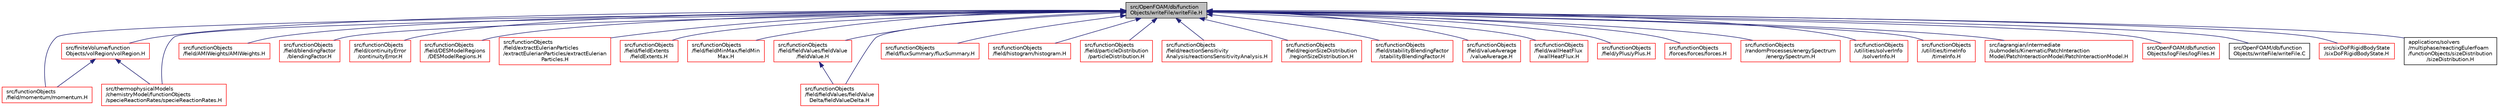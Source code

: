 digraph "src/OpenFOAM/db/functionObjects/writeFile/writeFile.H"
{
  bgcolor="transparent";
  edge [fontname="Helvetica",fontsize="10",labelfontname="Helvetica",labelfontsize="10"];
  node [fontname="Helvetica",fontsize="10",shape=record];
  Node1 [label="src/OpenFOAM/db/function\lObjects/writeFile/writeFile.H",height=0.2,width=0.4,color="black", fillcolor="grey75", style="filled" fontcolor="black"];
  Node1 -> Node2 [dir="back",color="midnightblue",fontsize="10",style="solid",fontname="Helvetica"];
  Node2 [label="src/finiteVolume/function\lObjects/volRegion/volRegion.H",height=0.2,width=0.4,color="red",URL="$volRegion_8H.html"];
  Node2 -> Node3 [dir="back",color="midnightblue",fontsize="10",style="solid",fontname="Helvetica"];
  Node3 [label="src/functionObjects\l/field/momentum/momentum.H",height=0.2,width=0.4,color="red",URL="$momentum_8H.html"];
  Node2 -> Node4 [dir="back",color="midnightblue",fontsize="10",style="solid",fontname="Helvetica"];
  Node4 [label="src/thermophysicalModels\l/chemistryModel/functionObjects\l/specieReactionRates/specieReactionRates.H",height=0.2,width=0.4,color="red",URL="$specieReactionRates_8H.html"];
  Node1 -> Node5 [dir="back",color="midnightblue",fontsize="10",style="solid",fontname="Helvetica"];
  Node5 [label="src/functionObjects\l/field/AMIWeights/AMIWeights.H",height=0.2,width=0.4,color="red",URL="$AMIWeights_8H.html"];
  Node1 -> Node6 [dir="back",color="midnightblue",fontsize="10",style="solid",fontname="Helvetica"];
  Node6 [label="src/functionObjects\l/field/blendingFactor\l/blendingFactor.H",height=0.2,width=0.4,color="red",URL="$blendingFactor_8H.html"];
  Node1 -> Node7 [dir="back",color="midnightblue",fontsize="10",style="solid",fontname="Helvetica"];
  Node7 [label="src/functionObjects\l/field/continuityError\l/continuityError.H",height=0.2,width=0.4,color="red",URL="$continuityError_8H.html"];
  Node1 -> Node8 [dir="back",color="midnightblue",fontsize="10",style="solid",fontname="Helvetica"];
  Node8 [label="src/functionObjects\l/field/DESModelRegions\l/DESModelRegions.H",height=0.2,width=0.4,color="red",URL="$DESModelRegions_8H.html"];
  Node1 -> Node9 [dir="back",color="midnightblue",fontsize="10",style="solid",fontname="Helvetica"];
  Node9 [label="src/functionObjects\l/field/extractEulerianParticles\l/extractEulerianParticles/extractEulerian\lParticles.H",height=0.2,width=0.4,color="red",URL="$extractEulerianParticles_8H.html"];
  Node1 -> Node10 [dir="back",color="midnightblue",fontsize="10",style="solid",fontname="Helvetica"];
  Node10 [label="src/functionObjects\l/field/fieldExtents\l/fieldExtents.H",height=0.2,width=0.4,color="red",URL="$fieldExtents_8H.html"];
  Node1 -> Node11 [dir="back",color="midnightblue",fontsize="10",style="solid",fontname="Helvetica"];
  Node11 [label="src/functionObjects\l/field/fieldMinMax/fieldMin\lMax.H",height=0.2,width=0.4,color="red",URL="$fieldMinMax_8H.html"];
  Node1 -> Node12 [dir="back",color="midnightblue",fontsize="10",style="solid",fontname="Helvetica"];
  Node12 [label="src/functionObjects\l/field/fieldValues/fieldValue\l/fieldValue.H",height=0.2,width=0.4,color="red",URL="$fieldValue_8H.html"];
  Node12 -> Node13 [dir="back",color="midnightblue",fontsize="10",style="solid",fontname="Helvetica"];
  Node13 [label="src/functionObjects\l/field/fieldValues/fieldValue\lDelta/fieldValueDelta.H",height=0.2,width=0.4,color="red",URL="$fieldValueDelta_8H.html"];
  Node1 -> Node13 [dir="back",color="midnightblue",fontsize="10",style="solid",fontname="Helvetica"];
  Node1 -> Node14 [dir="back",color="midnightblue",fontsize="10",style="solid",fontname="Helvetica"];
  Node14 [label="src/functionObjects\l/field/fluxSummary/fluxSummary.H",height=0.2,width=0.4,color="red",URL="$fluxSummary_8H.html"];
  Node1 -> Node15 [dir="back",color="midnightblue",fontsize="10",style="solid",fontname="Helvetica"];
  Node15 [label="src/functionObjects\l/field/histogram/histogram.H",height=0.2,width=0.4,color="red",URL="$histogram_8H.html"];
  Node1 -> Node3 [dir="back",color="midnightblue",fontsize="10",style="solid",fontname="Helvetica"];
  Node1 -> Node16 [dir="back",color="midnightblue",fontsize="10",style="solid",fontname="Helvetica"];
  Node16 [label="src/functionObjects\l/field/particleDistribution\l/particleDistribution.H",height=0.2,width=0.4,color="red",URL="$particleDistribution_8H.html"];
  Node1 -> Node17 [dir="back",color="midnightblue",fontsize="10",style="solid",fontname="Helvetica"];
  Node17 [label="src/functionObjects\l/field/reactionSensitivity\lAnalysis/reactionsSensitivityAnalysis.H",height=0.2,width=0.4,color="red",URL="$reactionsSensitivityAnalysis_8H.html"];
  Node1 -> Node18 [dir="back",color="midnightblue",fontsize="10",style="solid",fontname="Helvetica"];
  Node18 [label="src/functionObjects\l/field/regionSizeDistribution\l/regionSizeDistribution.H",height=0.2,width=0.4,color="red",URL="$regionSizeDistribution_8H.html"];
  Node1 -> Node19 [dir="back",color="midnightblue",fontsize="10",style="solid",fontname="Helvetica"];
  Node19 [label="src/functionObjects\l/field/stabilityBlendingFactor\l/stabilityBlendingFactor.H",height=0.2,width=0.4,color="red",URL="$stabilityBlendingFactor_8H.html"];
  Node1 -> Node20 [dir="back",color="midnightblue",fontsize="10",style="solid",fontname="Helvetica"];
  Node20 [label="src/functionObjects\l/field/valueAverage\l/valueAverage.H",height=0.2,width=0.4,color="red",URL="$valueAverage_8H.html"];
  Node1 -> Node21 [dir="back",color="midnightblue",fontsize="10",style="solid",fontname="Helvetica"];
  Node21 [label="src/functionObjects\l/field/wallHeatFlux\l/wallHeatFlux.H",height=0.2,width=0.4,color="red",URL="$wallHeatFlux_8H.html"];
  Node1 -> Node22 [dir="back",color="midnightblue",fontsize="10",style="solid",fontname="Helvetica"];
  Node22 [label="src/functionObjects\l/field/yPlus/yPlus.H",height=0.2,width=0.4,color="red",URL="$yPlus_8H.html"];
  Node1 -> Node23 [dir="back",color="midnightblue",fontsize="10",style="solid",fontname="Helvetica"];
  Node23 [label="src/functionObjects\l/forces/forces/forces.H",height=0.2,width=0.4,color="red",URL="$forces_8H.html"];
  Node1 -> Node24 [dir="back",color="midnightblue",fontsize="10",style="solid",fontname="Helvetica"];
  Node24 [label="src/functionObjects\l/randomProcesses/energySpectrum\l/energySpectrum.H",height=0.2,width=0.4,color="red",URL="$energySpectrum_8H.html"];
  Node1 -> Node25 [dir="back",color="midnightblue",fontsize="10",style="solid",fontname="Helvetica"];
  Node25 [label="src/functionObjects\l/utilities/solverInfo\l/solverInfo.H",height=0.2,width=0.4,color="red",URL="$solverInfo_8H.html"];
  Node1 -> Node26 [dir="back",color="midnightblue",fontsize="10",style="solid",fontname="Helvetica"];
  Node26 [label="src/functionObjects\l/utilities/timeInfo\l/timeInfo.H",height=0.2,width=0.4,color="red",URL="$timeInfo_8H.html"];
  Node1 -> Node27 [dir="back",color="midnightblue",fontsize="10",style="solid",fontname="Helvetica"];
  Node27 [label="src/lagrangian/intermediate\l/submodels/Kinematic/PatchInteraction\lModel/PatchInteractionModel/PatchInteractionModel.H",height=0.2,width=0.4,color="red",URL="$PatchInteractionModel_8H.html"];
  Node1 -> Node28 [dir="back",color="midnightblue",fontsize="10",style="solid",fontname="Helvetica"];
  Node28 [label="src/OpenFOAM/db/function\lObjects/logFiles/logFiles.H",height=0.2,width=0.4,color="red",URL="$logFiles_8H.html"];
  Node1 -> Node29 [dir="back",color="midnightblue",fontsize="10",style="solid",fontname="Helvetica"];
  Node29 [label="src/OpenFOAM/db/function\lObjects/writeFile/writeFile.C",height=0.2,width=0.4,color="black",URL="$writeFile_8C.html"];
  Node1 -> Node30 [dir="back",color="midnightblue",fontsize="10",style="solid",fontname="Helvetica"];
  Node30 [label="src/sixDoFRigidBodyState\l/sixDoFRigidBodyState.H",height=0.2,width=0.4,color="red",URL="$sixDoFRigidBodyState_8H.html"];
  Node1 -> Node4 [dir="back",color="midnightblue",fontsize="10",style="solid",fontname="Helvetica"];
  Node1 -> Node31 [dir="back",color="midnightblue",fontsize="10",style="solid",fontname="Helvetica"];
  Node31 [label="applications/solvers\l/multiphase/reactingEulerFoam\l/functionObjects/sizeDistribution\l/sizeDistribution.H",height=0.2,width=0.4,color="black",URL="$sizeDistribution_8H.html"];
}
